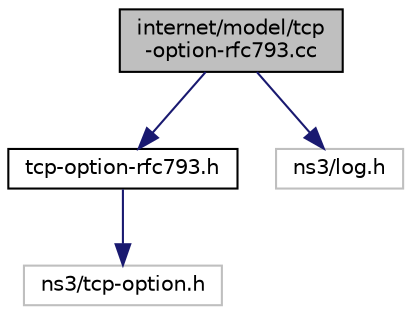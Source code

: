 digraph "internet/model/tcp-option-rfc793.cc"
{
  edge [fontname="Helvetica",fontsize="10",labelfontname="Helvetica",labelfontsize="10"];
  node [fontname="Helvetica",fontsize="10",shape=record];
  Node1 [label="internet/model/tcp\l-option-rfc793.cc",height=0.2,width=0.4,color="black", fillcolor="grey75", style="filled", fontcolor="black"];
  Node1 -> Node2 [color="midnightblue",fontsize="10",style="solid"];
  Node2 [label="tcp-option-rfc793.h",height=0.2,width=0.4,color="black", fillcolor="white", style="filled",URL="$d2/dff/tcp-option-rfc793_8h.html"];
  Node2 -> Node3 [color="midnightblue",fontsize="10",style="solid"];
  Node3 [label="ns3/tcp-option.h",height=0.2,width=0.4,color="grey75", fillcolor="white", style="filled"];
  Node1 -> Node4 [color="midnightblue",fontsize="10",style="solid"];
  Node4 [label="ns3/log.h",height=0.2,width=0.4,color="grey75", fillcolor="white", style="filled"];
}
